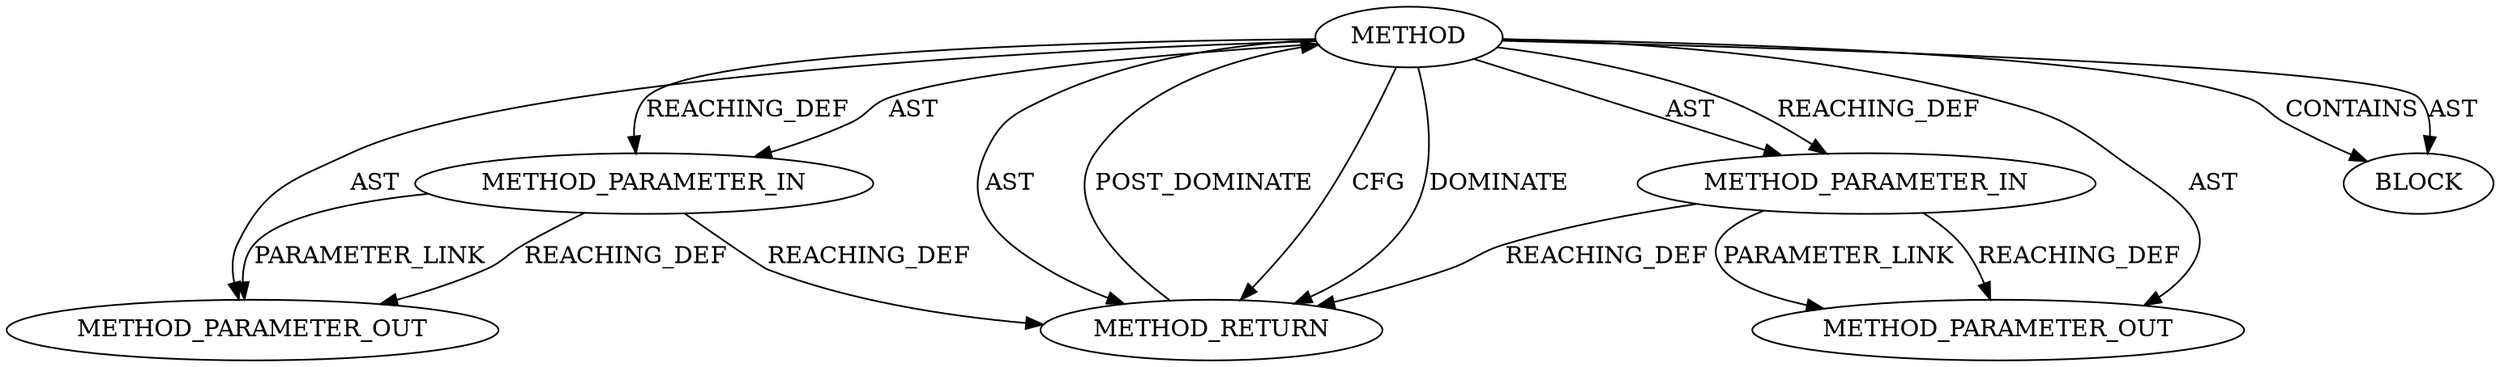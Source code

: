 digraph {
  25630 [label=METHOD AST_PARENT_TYPE="NAMESPACE_BLOCK" AST_PARENT_FULL_NAME="<global>" ORDER=0 CODE="<empty>" FULL_NAME="EVP_CIPHER_asn1_to_param" IS_EXTERNAL=true FILENAME="<empty>" SIGNATURE="" NAME="EVP_CIPHER_asn1_to_param"]
  27256 [label=METHOD_PARAMETER_OUT ORDER=1 CODE="p1" IS_VARIADIC=false TYPE_FULL_NAME="ANY" EVALUATION_STRATEGY="BY_VALUE" INDEX=1 NAME="p1"]
  25632 [label=METHOD_PARAMETER_IN ORDER=2 CODE="p2" IS_VARIADIC=false TYPE_FULL_NAME="ANY" EVALUATION_STRATEGY="BY_VALUE" INDEX=2 NAME="p2"]
  25633 [label=BLOCK ORDER=1 ARGUMENT_INDEX=1 CODE="<empty>" TYPE_FULL_NAME="ANY"]
  25631 [label=METHOD_PARAMETER_IN ORDER=1 CODE="p1" IS_VARIADIC=false TYPE_FULL_NAME="ANY" EVALUATION_STRATEGY="BY_VALUE" INDEX=1 NAME="p1"]
  25634 [label=METHOD_RETURN ORDER=2 CODE="RET" TYPE_FULL_NAME="ANY" EVALUATION_STRATEGY="BY_VALUE"]
  27257 [label=METHOD_PARAMETER_OUT ORDER=2 CODE="p2" IS_VARIADIC=false TYPE_FULL_NAME="ANY" EVALUATION_STRATEGY="BY_VALUE" INDEX=2 NAME="p2"]
  25630 -> 27257 [label=AST ]
  25631 -> 27256 [label=PARAMETER_LINK ]
  25632 -> 25634 [label=REACHING_DEF VARIABLE="p2"]
  25630 -> 27256 [label=AST ]
  25630 -> 25634 [label=AST ]
  25634 -> 25630 [label=POST_DOMINATE ]
  25630 -> 25631 [label=REACHING_DEF VARIABLE=""]
  25630 -> 25632 [label=AST ]
  25631 -> 25634 [label=REACHING_DEF VARIABLE="p1"]
  25630 -> 25633 [label=CONTAINS ]
  25630 -> 25634 [label=CFG ]
  25631 -> 27256 [label=REACHING_DEF VARIABLE="p1"]
  25630 -> 25634 [label=DOMINATE ]
  25630 -> 25633 [label=AST ]
  25630 -> 25632 [label=REACHING_DEF VARIABLE=""]
  25630 -> 25631 [label=AST ]
  25632 -> 27257 [label=REACHING_DEF VARIABLE="p2"]
  25632 -> 27257 [label=PARAMETER_LINK ]
}
